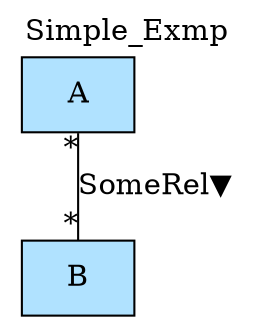 digraph {graph[label=Simple_Exmp,labelloc=tl,labelfontsize=12];
"A"[shape=record,fillcolor=lightskyblue1,style = filled,label="A"];
"B"[shape=record,fillcolor=lightskyblue1,style = filled,label="B"];

"A"->"B"[label="SomeRel▼",dir=none,taillabel="*",headlabel="*"];
}
